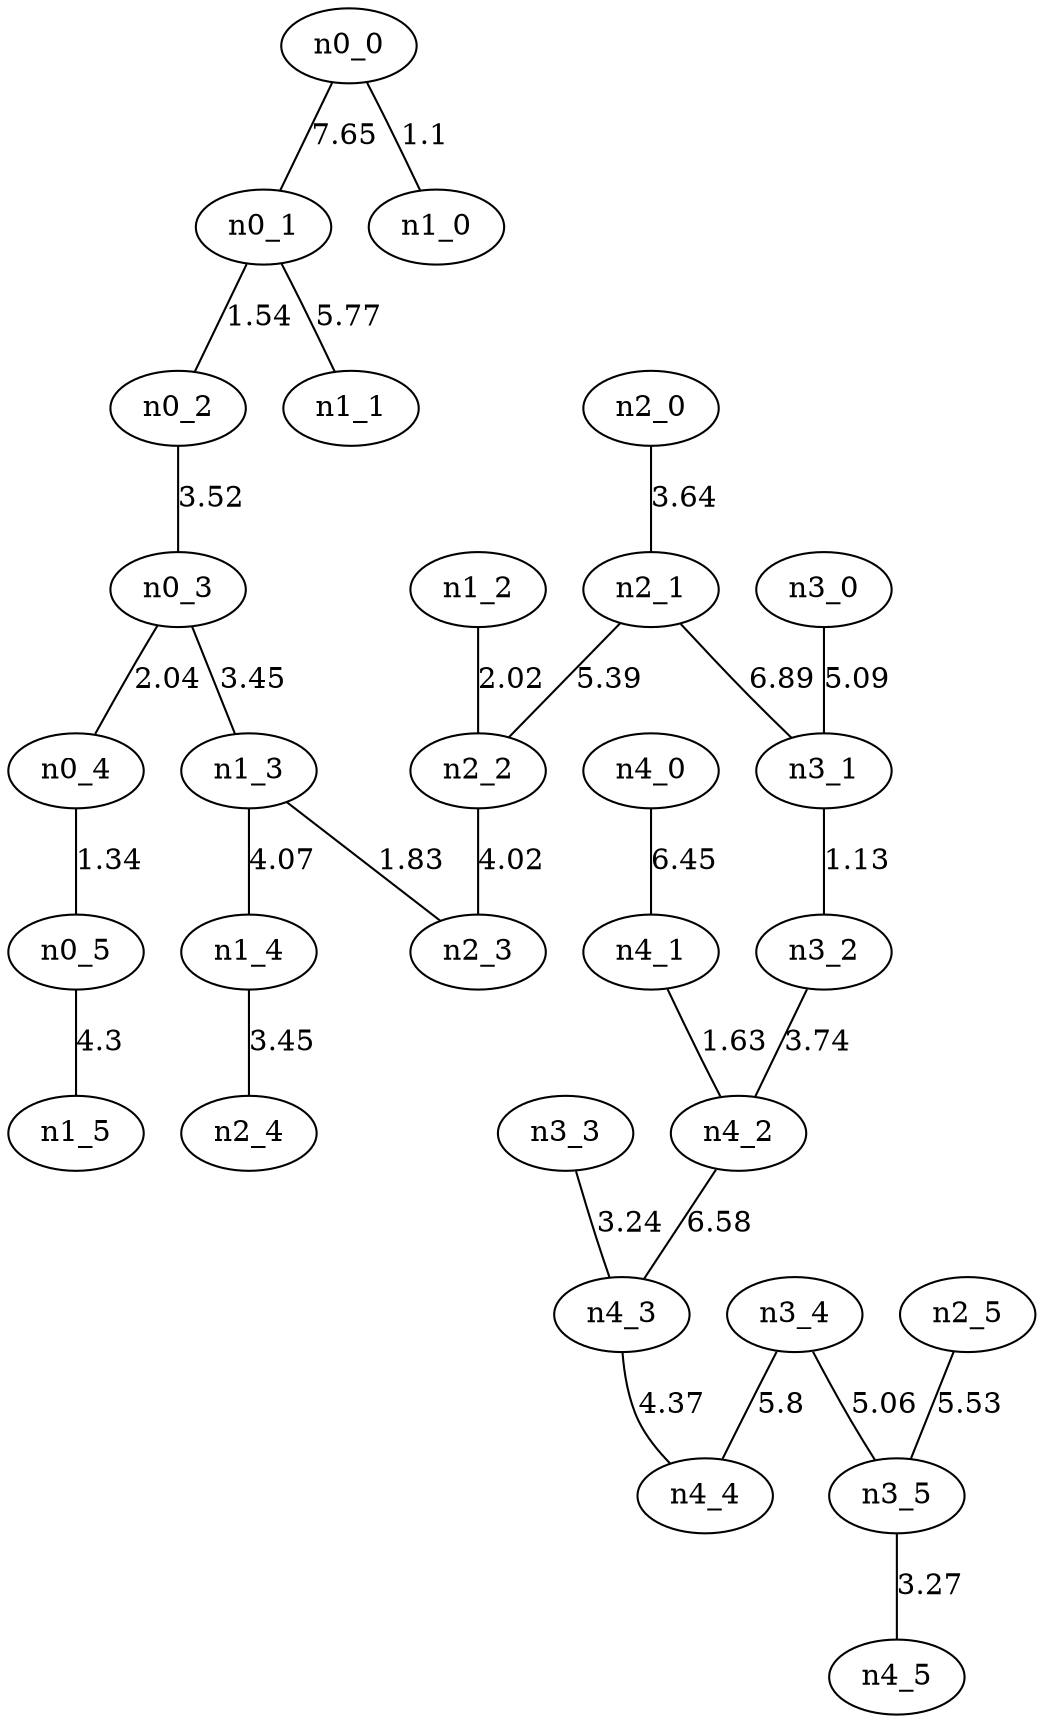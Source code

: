 graph G{
"n1_2";
"n0_0";
"n4_2";
"n1_3";
"n2_0";
"n0_3";
"n3_0";
"n3_4";
"n3_2";
"n4_4";
"n0_1";
"n4_0";
"n3_1";
"n4_1";
"n1_4";
"n3_3";
"n0_5";
"n3_5";
"n4_5";
"n0_4";
"n4_3";
"n2_1";
"n2_3";
"n2_4";
"n1_5";
"n1_0";
"n0_2";
"n2_5";
"n1_1";
"n2_2";
"n0_0"--"n0_1"[label="7.65"];
"n2_1"--"n3_1"[label="6.89"];
"n4_2"--"n4_3"[label="6.58"];
"n4_0"--"n4_1"[label="6.45"];
"n3_4"--"n4_4"[label="5.8"];
"n0_1"--"n1_1"[label="5.77"];
"n2_5"--"n3_5"[label="5.53"];
"n2_1"--"n2_2"[label="5.39"];
"n3_0"--"n3_1"[label="5.09"];
"n3_4"--"n3_5"[label="5.06"];
"n4_3"--"n4_4"[label="4.37"];
"n0_5"--"n1_5"[label="4.3"];
"n1_3"--"n1_4"[label="4.07"];
"n2_2"--"n2_3"[label="4.02"];
"n3_2"--"n4_2"[label="3.74"];
"n2_0"--"n2_1"[label="3.64"];
"n0_2"--"n0_3"[label="3.52"];
"n0_3"--"n1_3"[label="3.45"];
"n1_4"--"n2_4"[label="3.45"];
"n3_5"--"n4_5"[label="3.27"];
"n3_3"--"n4_3"[label="3.24"];
"n0_3"--"n0_4"[label="2.04"];
"n1_2"--"n2_2"[label="2.02"];
"n1_3"--"n2_3"[label="1.83"];
"n4_1"--"n4_2"[label="1.63"];
"n0_1"--"n0_2"[label="1.54"];
"n0_4"--"n0_5"[label="1.34"];
"n3_1"--"n3_2"[label="1.13"];
"n0_0"--"n1_0"[label="1.1"];
}

